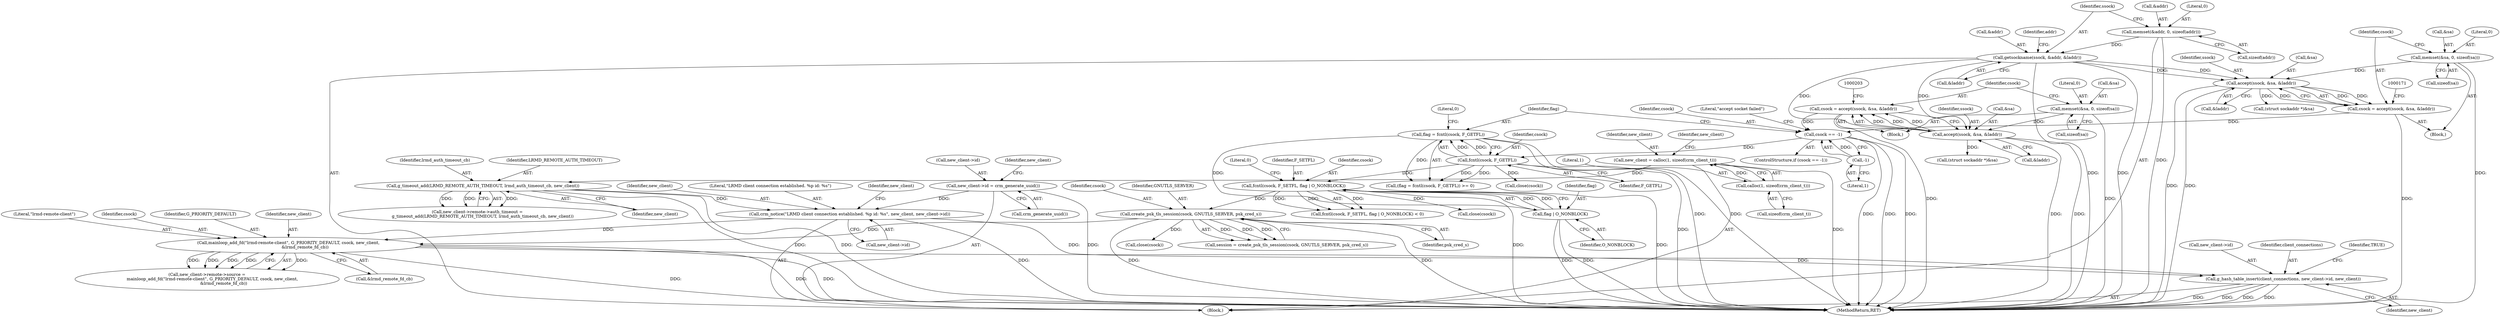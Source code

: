 digraph "0_pacemaker_5ec24a2642bd0854b884d1a9b51d12371373b410_0@pointer" {
"1000331" [label="(Call,g_hash_table_insert(client_connections, new_client->id, new_client))"];
"1000312" [label="(Call,crm_notice(\"LRMD client connection established. %p id: %s\", new_client, new_client->id))"];
"1000308" [label="(Call,g_timeout_add(LRMD_REMOTE_AUTH_TIMEOUT, lrmd_auth_timeout_cb, new_client))"];
"1000271" [label="(Call,new_client = calloc(1, sizeof(crm_client_t)))"];
"1000273" [label="(Call,calloc(1, sizeof(crm_client_t)))"];
"1000297" [label="(Call,new_client->id = crm_generate_uuid())"];
"1000324" [label="(Call,mainloop_add_fd(\"lrmd-remote-client\", G_PRIORITY_DEFAULT, csock, new_client,\n                         &lrmd_remote_fd_cb))"];
"1000256" [label="(Call,create_psk_tls_session(csock, GNUTLS_SERVER, psk_cred_s))"];
"1000232" [label="(Call,fcntl(csock, F_SETFL, flag | O_NONBLOCK))"];
"1000225" [label="(Call,fcntl(csock, F_GETFL))"];
"1000212" [label="(Call,csock == -1)"];
"1000193" [label="(Call,csock = accept(ssock, &sa, &laddr))"];
"1000195" [label="(Call,accept(ssock, &sa, &laddr))"];
"1000136" [label="(Call,getsockname(ssock, &addr, &laddr))"];
"1000130" [label="(Call,memset(&addr, 0, sizeof(addr)))"];
"1000187" [label="(Call,memset(&sa, 0, sizeof(sa)))"];
"1000161" [label="(Call,csock = accept(ssock, &sa, &laddr))"];
"1000163" [label="(Call,accept(ssock, &sa, &laddr))"];
"1000155" [label="(Call,memset(&sa, 0, sizeof(sa)))"];
"1000214" [label="(Call,-1)"];
"1000235" [label="(Call,flag | O_NONBLOCK)"];
"1000223" [label="(Call,flag = fcntl(csock, F_GETFL))"];
"1000167" [label="(Call,&laddr)"];
"1000213" [label="(Identifier,csock)"];
"1000223" [label="(Call,flag = fcntl(csock, F_GETFL))"];
"1000137" [label="(Identifier,ssock)"];
"1000159" [label="(Call,sizeof(sa))"];
"1000191" [label="(Call,sizeof(sa))"];
"1000156" [label="(Call,&sa)"];
"1000302" [label="(Call,new_client->remote->auth_timeout =\n        g_timeout_add(LRMD_REMOTE_AUTH_TIMEOUT, lrmd_auth_timeout_cb, new_client))"];
"1000324" [label="(Call,mainloop_add_fd(\"lrmd-remote-client\", G_PRIORITY_DEFAULT, csock, new_client,\n                         &lrmd_remote_fd_cb))"];
"1000130" [label="(Call,memset(&addr, 0, sizeof(addr)))"];
"1000311" [label="(Identifier,new_client)"];
"1000272" [label="(Identifier,new_client)"];
"1000318" [label="(Call,new_client->remote->source =\n        mainloop_add_fd(\"lrmd-remote-client\", G_PRIORITY_DEFAULT, csock, new_client,\n                         &lrmd_remote_fd_cb))"];
"1000140" [label="(Call,&laddr)"];
"1000162" [label="(Identifier,csock)"];
"1000187" [label="(Call,memset(&sa, 0, sizeof(sa)))"];
"1000196" [label="(Identifier,ssock)"];
"1000212" [label="(Call,csock == -1)"];
"1000211" [label="(ControlStructure,if (csock == -1))"];
"1000273" [label="(Call,calloc(1, sizeof(crm_client_t)))"];
"1000193" [label="(Call,csock = accept(ssock, &sa, &laddr))"];
"1000199" [label="(Call,&laddr)"];
"1000274" [label="(Literal,1)"];
"1000275" [label="(Call,sizeof(crm_client_t))"];
"1000226" [label="(Identifier,csock)"];
"1000131" [label="(Call,&addr)"];
"1000242" [label="(Call,close(csock))"];
"1000298" [label="(Call,new_client->id)"];
"1000194" [label="(Identifier,csock)"];
"1000325" [label="(Literal,\"lrmd-remote-client\")"];
"1000163" [label="(Call,accept(ssock, &sa, &laddr))"];
"1000190" [label="(Literal,0)"];
"1000231" [label="(Call,fcntl(csock, F_SETFL, flag | O_NONBLOCK) < 0)"];
"1000134" [label="(Call,sizeof(addr))"];
"1000259" [label="(Identifier,psk_cred_s)"];
"1000339" [label="(MethodReturn,RET)"];
"1000234" [label="(Identifier,F_SETFL)"];
"1000250" [label="(Call,close(csock))"];
"1000271" [label="(Call,new_client = calloc(1, sizeof(crm_client_t)))"];
"1000202" [label="(Call,(struct sockaddr *)&sa)"];
"1000305" [label="(Identifier,new_client)"];
"1000225" [label="(Call,fcntl(csock, F_GETFL))"];
"1000215" [label="(Literal,1)"];
"1000314" [label="(Identifier,new_client)"];
"1000236" [label="(Identifier,flag)"];
"1000148" [label="(Block,)"];
"1000232" [label="(Call,fcntl(csock, F_SETFL, flag | O_NONBLOCK))"];
"1000138" [label="(Call,&addr)"];
"1000267" [label="(Call,close(csock))"];
"1000145" [label="(Identifier,addr)"];
"1000233" [label="(Identifier,csock)"];
"1000103" [label="(Block,)"];
"1000309" [label="(Identifier,LRMD_REMOTE_AUTH_TIMEOUT)"];
"1000237" [label="(Identifier,O_NONBLOCK)"];
"1000308" [label="(Call,g_timeout_add(LRMD_REMOTE_AUTH_TIMEOUT, lrmd_auth_timeout_cb, new_client))"];
"1000336" [label="(Identifier,new_client)"];
"1000136" [label="(Call,getsockname(ssock, &addr, &laddr))"];
"1000257" [label="(Identifier,csock)"];
"1000333" [label="(Call,new_client->id)"];
"1000327" [label="(Identifier,csock)"];
"1000133" [label="(Literal,0)"];
"1000238" [label="(Literal,0)"];
"1000170" [label="(Call,(struct sockaddr *)&sa)"];
"1000164" [label="(Identifier,ssock)"];
"1000180" [label="(Block,)"];
"1000297" [label="(Call,new_client->id = crm_generate_uuid())"];
"1000254" [label="(Call,session = create_psk_tls_session(csock, GNUTLS_SERVER, psk_cred_s))"];
"1000161" [label="(Call,csock = accept(ssock, &sa, &laddr))"];
"1000235" [label="(Call,flag | O_NONBLOCK)"];
"1000315" [label="(Call,new_client->id)"];
"1000310" [label="(Identifier,lrmd_auth_timeout_cb)"];
"1000256" [label="(Call,create_psk_tls_session(csock, GNUTLS_SERVER, psk_cred_s))"];
"1000301" [label="(Call,crm_generate_uuid())"];
"1000332" [label="(Identifier,client_connections)"];
"1000155" [label="(Call,memset(&sa, 0, sizeof(sa)))"];
"1000313" [label="(Literal,\"LRMD client connection established. %p id: %s\")"];
"1000214" [label="(Call,-1)"];
"1000326" [label="(Identifier,G_PRIORITY_DEFAULT)"];
"1000224" [label="(Identifier,flag)"];
"1000321" [label="(Identifier,new_client)"];
"1000195" [label="(Call,accept(ssock, &sa, &laddr))"];
"1000279" [label="(Identifier,new_client)"];
"1000165" [label="(Call,&sa)"];
"1000329" [label="(Call,&lrmd_remote_fd_cb)"];
"1000188" [label="(Call,&sa)"];
"1000222" [label="(Call,(flag = fcntl(csock, F_GETFL)) >= 0)"];
"1000158" [label="(Literal,0)"];
"1000328" [label="(Identifier,new_client)"];
"1000218" [label="(Literal,\"accept socket failed\")"];
"1000338" [label="(Identifier,TRUE)"];
"1000228" [label="(Literal,0)"];
"1000258" [label="(Identifier,GNUTLS_SERVER)"];
"1000331" [label="(Call,g_hash_table_insert(client_connections, new_client->id, new_client))"];
"1000312" [label="(Call,crm_notice(\"LRMD client connection established. %p id: %s\", new_client, new_client->id))"];
"1000197" [label="(Call,&sa)"];
"1000227" [label="(Identifier,F_GETFL)"];
"1000331" -> "1000103"  [label="AST: "];
"1000331" -> "1000336"  [label="CFG: "];
"1000332" -> "1000331"  [label="AST: "];
"1000333" -> "1000331"  [label="AST: "];
"1000336" -> "1000331"  [label="AST: "];
"1000338" -> "1000331"  [label="CFG: "];
"1000331" -> "1000339"  [label="DDG: "];
"1000331" -> "1000339"  [label="DDG: "];
"1000331" -> "1000339"  [label="DDG: "];
"1000331" -> "1000339"  [label="DDG: "];
"1000312" -> "1000331"  [label="DDG: "];
"1000324" -> "1000331"  [label="DDG: "];
"1000312" -> "1000103"  [label="AST: "];
"1000312" -> "1000315"  [label="CFG: "];
"1000313" -> "1000312"  [label="AST: "];
"1000314" -> "1000312"  [label="AST: "];
"1000315" -> "1000312"  [label="AST: "];
"1000321" -> "1000312"  [label="CFG: "];
"1000312" -> "1000339"  [label="DDG: "];
"1000308" -> "1000312"  [label="DDG: "];
"1000297" -> "1000312"  [label="DDG: "];
"1000312" -> "1000324"  [label="DDG: "];
"1000308" -> "1000302"  [label="AST: "];
"1000308" -> "1000311"  [label="CFG: "];
"1000309" -> "1000308"  [label="AST: "];
"1000310" -> "1000308"  [label="AST: "];
"1000311" -> "1000308"  [label="AST: "];
"1000302" -> "1000308"  [label="CFG: "];
"1000308" -> "1000339"  [label="DDG: "];
"1000308" -> "1000339"  [label="DDG: "];
"1000308" -> "1000302"  [label="DDG: "];
"1000308" -> "1000302"  [label="DDG: "];
"1000308" -> "1000302"  [label="DDG: "];
"1000271" -> "1000308"  [label="DDG: "];
"1000271" -> "1000103"  [label="AST: "];
"1000271" -> "1000273"  [label="CFG: "];
"1000272" -> "1000271"  [label="AST: "];
"1000273" -> "1000271"  [label="AST: "];
"1000279" -> "1000271"  [label="CFG: "];
"1000271" -> "1000339"  [label="DDG: "];
"1000273" -> "1000271"  [label="DDG: "];
"1000273" -> "1000275"  [label="CFG: "];
"1000274" -> "1000273"  [label="AST: "];
"1000275" -> "1000273"  [label="AST: "];
"1000297" -> "1000103"  [label="AST: "];
"1000297" -> "1000301"  [label="CFG: "];
"1000298" -> "1000297"  [label="AST: "];
"1000301" -> "1000297"  [label="AST: "];
"1000305" -> "1000297"  [label="CFG: "];
"1000297" -> "1000339"  [label="DDG: "];
"1000324" -> "1000318"  [label="AST: "];
"1000324" -> "1000329"  [label="CFG: "];
"1000325" -> "1000324"  [label="AST: "];
"1000326" -> "1000324"  [label="AST: "];
"1000327" -> "1000324"  [label="AST: "];
"1000328" -> "1000324"  [label="AST: "];
"1000329" -> "1000324"  [label="AST: "];
"1000318" -> "1000324"  [label="CFG: "];
"1000324" -> "1000339"  [label="DDG: "];
"1000324" -> "1000339"  [label="DDG: "];
"1000324" -> "1000339"  [label="DDG: "];
"1000324" -> "1000318"  [label="DDG: "];
"1000324" -> "1000318"  [label="DDG: "];
"1000324" -> "1000318"  [label="DDG: "];
"1000324" -> "1000318"  [label="DDG: "];
"1000324" -> "1000318"  [label="DDG: "];
"1000256" -> "1000324"  [label="DDG: "];
"1000256" -> "1000254"  [label="AST: "];
"1000256" -> "1000259"  [label="CFG: "];
"1000257" -> "1000256"  [label="AST: "];
"1000258" -> "1000256"  [label="AST: "];
"1000259" -> "1000256"  [label="AST: "];
"1000254" -> "1000256"  [label="CFG: "];
"1000256" -> "1000339"  [label="DDG: "];
"1000256" -> "1000339"  [label="DDG: "];
"1000256" -> "1000254"  [label="DDG: "];
"1000256" -> "1000254"  [label="DDG: "];
"1000256" -> "1000254"  [label="DDG: "];
"1000232" -> "1000256"  [label="DDG: "];
"1000256" -> "1000267"  [label="DDG: "];
"1000232" -> "1000231"  [label="AST: "];
"1000232" -> "1000235"  [label="CFG: "];
"1000233" -> "1000232"  [label="AST: "];
"1000234" -> "1000232"  [label="AST: "];
"1000235" -> "1000232"  [label="AST: "];
"1000238" -> "1000232"  [label="CFG: "];
"1000232" -> "1000339"  [label="DDG: "];
"1000232" -> "1000339"  [label="DDG: "];
"1000232" -> "1000231"  [label="DDG: "];
"1000232" -> "1000231"  [label="DDG: "];
"1000232" -> "1000231"  [label="DDG: "];
"1000225" -> "1000232"  [label="DDG: "];
"1000235" -> "1000232"  [label="DDG: "];
"1000235" -> "1000232"  [label="DDG: "];
"1000232" -> "1000242"  [label="DDG: "];
"1000225" -> "1000223"  [label="AST: "];
"1000225" -> "1000227"  [label="CFG: "];
"1000226" -> "1000225"  [label="AST: "];
"1000227" -> "1000225"  [label="AST: "];
"1000223" -> "1000225"  [label="CFG: "];
"1000225" -> "1000339"  [label="DDG: "];
"1000225" -> "1000222"  [label="DDG: "];
"1000225" -> "1000222"  [label="DDG: "];
"1000225" -> "1000223"  [label="DDG: "];
"1000225" -> "1000223"  [label="DDG: "];
"1000212" -> "1000225"  [label="DDG: "];
"1000225" -> "1000250"  [label="DDG: "];
"1000212" -> "1000211"  [label="AST: "];
"1000212" -> "1000214"  [label="CFG: "];
"1000213" -> "1000212"  [label="AST: "];
"1000214" -> "1000212"  [label="AST: "];
"1000218" -> "1000212"  [label="CFG: "];
"1000224" -> "1000212"  [label="CFG: "];
"1000212" -> "1000339"  [label="DDG: "];
"1000212" -> "1000339"  [label="DDG: "];
"1000212" -> "1000339"  [label="DDG: "];
"1000193" -> "1000212"  [label="DDG: "];
"1000161" -> "1000212"  [label="DDG: "];
"1000214" -> "1000212"  [label="DDG: "];
"1000193" -> "1000180"  [label="AST: "];
"1000193" -> "1000195"  [label="CFG: "];
"1000194" -> "1000193"  [label="AST: "];
"1000195" -> "1000193"  [label="AST: "];
"1000203" -> "1000193"  [label="CFG: "];
"1000193" -> "1000339"  [label="DDG: "];
"1000195" -> "1000193"  [label="DDG: "];
"1000195" -> "1000193"  [label="DDG: "];
"1000195" -> "1000193"  [label="DDG: "];
"1000195" -> "1000199"  [label="CFG: "];
"1000196" -> "1000195"  [label="AST: "];
"1000197" -> "1000195"  [label="AST: "];
"1000199" -> "1000195"  [label="AST: "];
"1000195" -> "1000339"  [label="DDG: "];
"1000195" -> "1000339"  [label="DDG: "];
"1000136" -> "1000195"  [label="DDG: "];
"1000136" -> "1000195"  [label="DDG: "];
"1000187" -> "1000195"  [label="DDG: "];
"1000195" -> "1000202"  [label="DDG: "];
"1000136" -> "1000103"  [label="AST: "];
"1000136" -> "1000140"  [label="CFG: "];
"1000137" -> "1000136"  [label="AST: "];
"1000138" -> "1000136"  [label="AST: "];
"1000140" -> "1000136"  [label="AST: "];
"1000145" -> "1000136"  [label="CFG: "];
"1000136" -> "1000339"  [label="DDG: "];
"1000136" -> "1000339"  [label="DDG: "];
"1000130" -> "1000136"  [label="DDG: "];
"1000136" -> "1000163"  [label="DDG: "];
"1000136" -> "1000163"  [label="DDG: "];
"1000130" -> "1000103"  [label="AST: "];
"1000130" -> "1000134"  [label="CFG: "];
"1000131" -> "1000130"  [label="AST: "];
"1000133" -> "1000130"  [label="AST: "];
"1000134" -> "1000130"  [label="AST: "];
"1000137" -> "1000130"  [label="CFG: "];
"1000130" -> "1000339"  [label="DDG: "];
"1000187" -> "1000180"  [label="AST: "];
"1000187" -> "1000191"  [label="CFG: "];
"1000188" -> "1000187"  [label="AST: "];
"1000190" -> "1000187"  [label="AST: "];
"1000191" -> "1000187"  [label="AST: "];
"1000194" -> "1000187"  [label="CFG: "];
"1000187" -> "1000339"  [label="DDG: "];
"1000161" -> "1000148"  [label="AST: "];
"1000161" -> "1000163"  [label="CFG: "];
"1000162" -> "1000161"  [label="AST: "];
"1000163" -> "1000161"  [label="AST: "];
"1000171" -> "1000161"  [label="CFG: "];
"1000161" -> "1000339"  [label="DDG: "];
"1000163" -> "1000161"  [label="DDG: "];
"1000163" -> "1000161"  [label="DDG: "];
"1000163" -> "1000161"  [label="DDG: "];
"1000163" -> "1000167"  [label="CFG: "];
"1000164" -> "1000163"  [label="AST: "];
"1000165" -> "1000163"  [label="AST: "];
"1000167" -> "1000163"  [label="AST: "];
"1000163" -> "1000339"  [label="DDG: "];
"1000163" -> "1000339"  [label="DDG: "];
"1000155" -> "1000163"  [label="DDG: "];
"1000163" -> "1000170"  [label="DDG: "];
"1000155" -> "1000148"  [label="AST: "];
"1000155" -> "1000159"  [label="CFG: "];
"1000156" -> "1000155"  [label="AST: "];
"1000158" -> "1000155"  [label="AST: "];
"1000159" -> "1000155"  [label="AST: "];
"1000162" -> "1000155"  [label="CFG: "];
"1000155" -> "1000339"  [label="DDG: "];
"1000214" -> "1000215"  [label="CFG: "];
"1000215" -> "1000214"  [label="AST: "];
"1000235" -> "1000237"  [label="CFG: "];
"1000236" -> "1000235"  [label="AST: "];
"1000237" -> "1000235"  [label="AST: "];
"1000235" -> "1000339"  [label="DDG: "];
"1000235" -> "1000339"  [label="DDG: "];
"1000223" -> "1000235"  [label="DDG: "];
"1000223" -> "1000222"  [label="AST: "];
"1000224" -> "1000223"  [label="AST: "];
"1000228" -> "1000223"  [label="CFG: "];
"1000223" -> "1000339"  [label="DDG: "];
"1000223" -> "1000339"  [label="DDG: "];
"1000223" -> "1000222"  [label="DDG: "];
}
